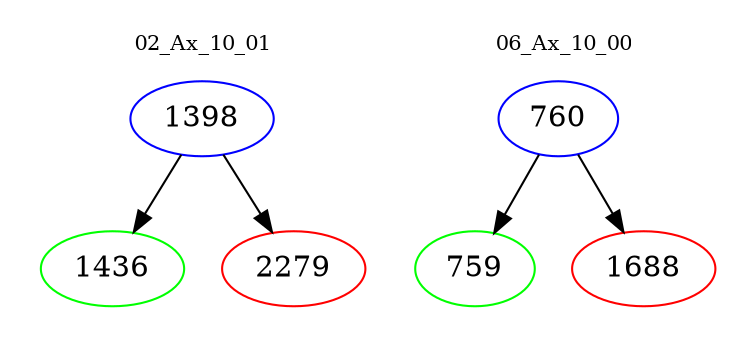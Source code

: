 digraph{
subgraph cluster_0 {
color = white
label = "02_Ax_10_01";
fontsize=10;
T0_1398 [label="1398", color="blue"]
T0_1398 -> T0_1436 [color="black"]
T0_1436 [label="1436", color="green"]
T0_1398 -> T0_2279 [color="black"]
T0_2279 [label="2279", color="red"]
}
subgraph cluster_1 {
color = white
label = "06_Ax_10_00";
fontsize=10;
T1_760 [label="760", color="blue"]
T1_760 -> T1_759 [color="black"]
T1_759 [label="759", color="green"]
T1_760 -> T1_1688 [color="black"]
T1_1688 [label="1688", color="red"]
}
}
